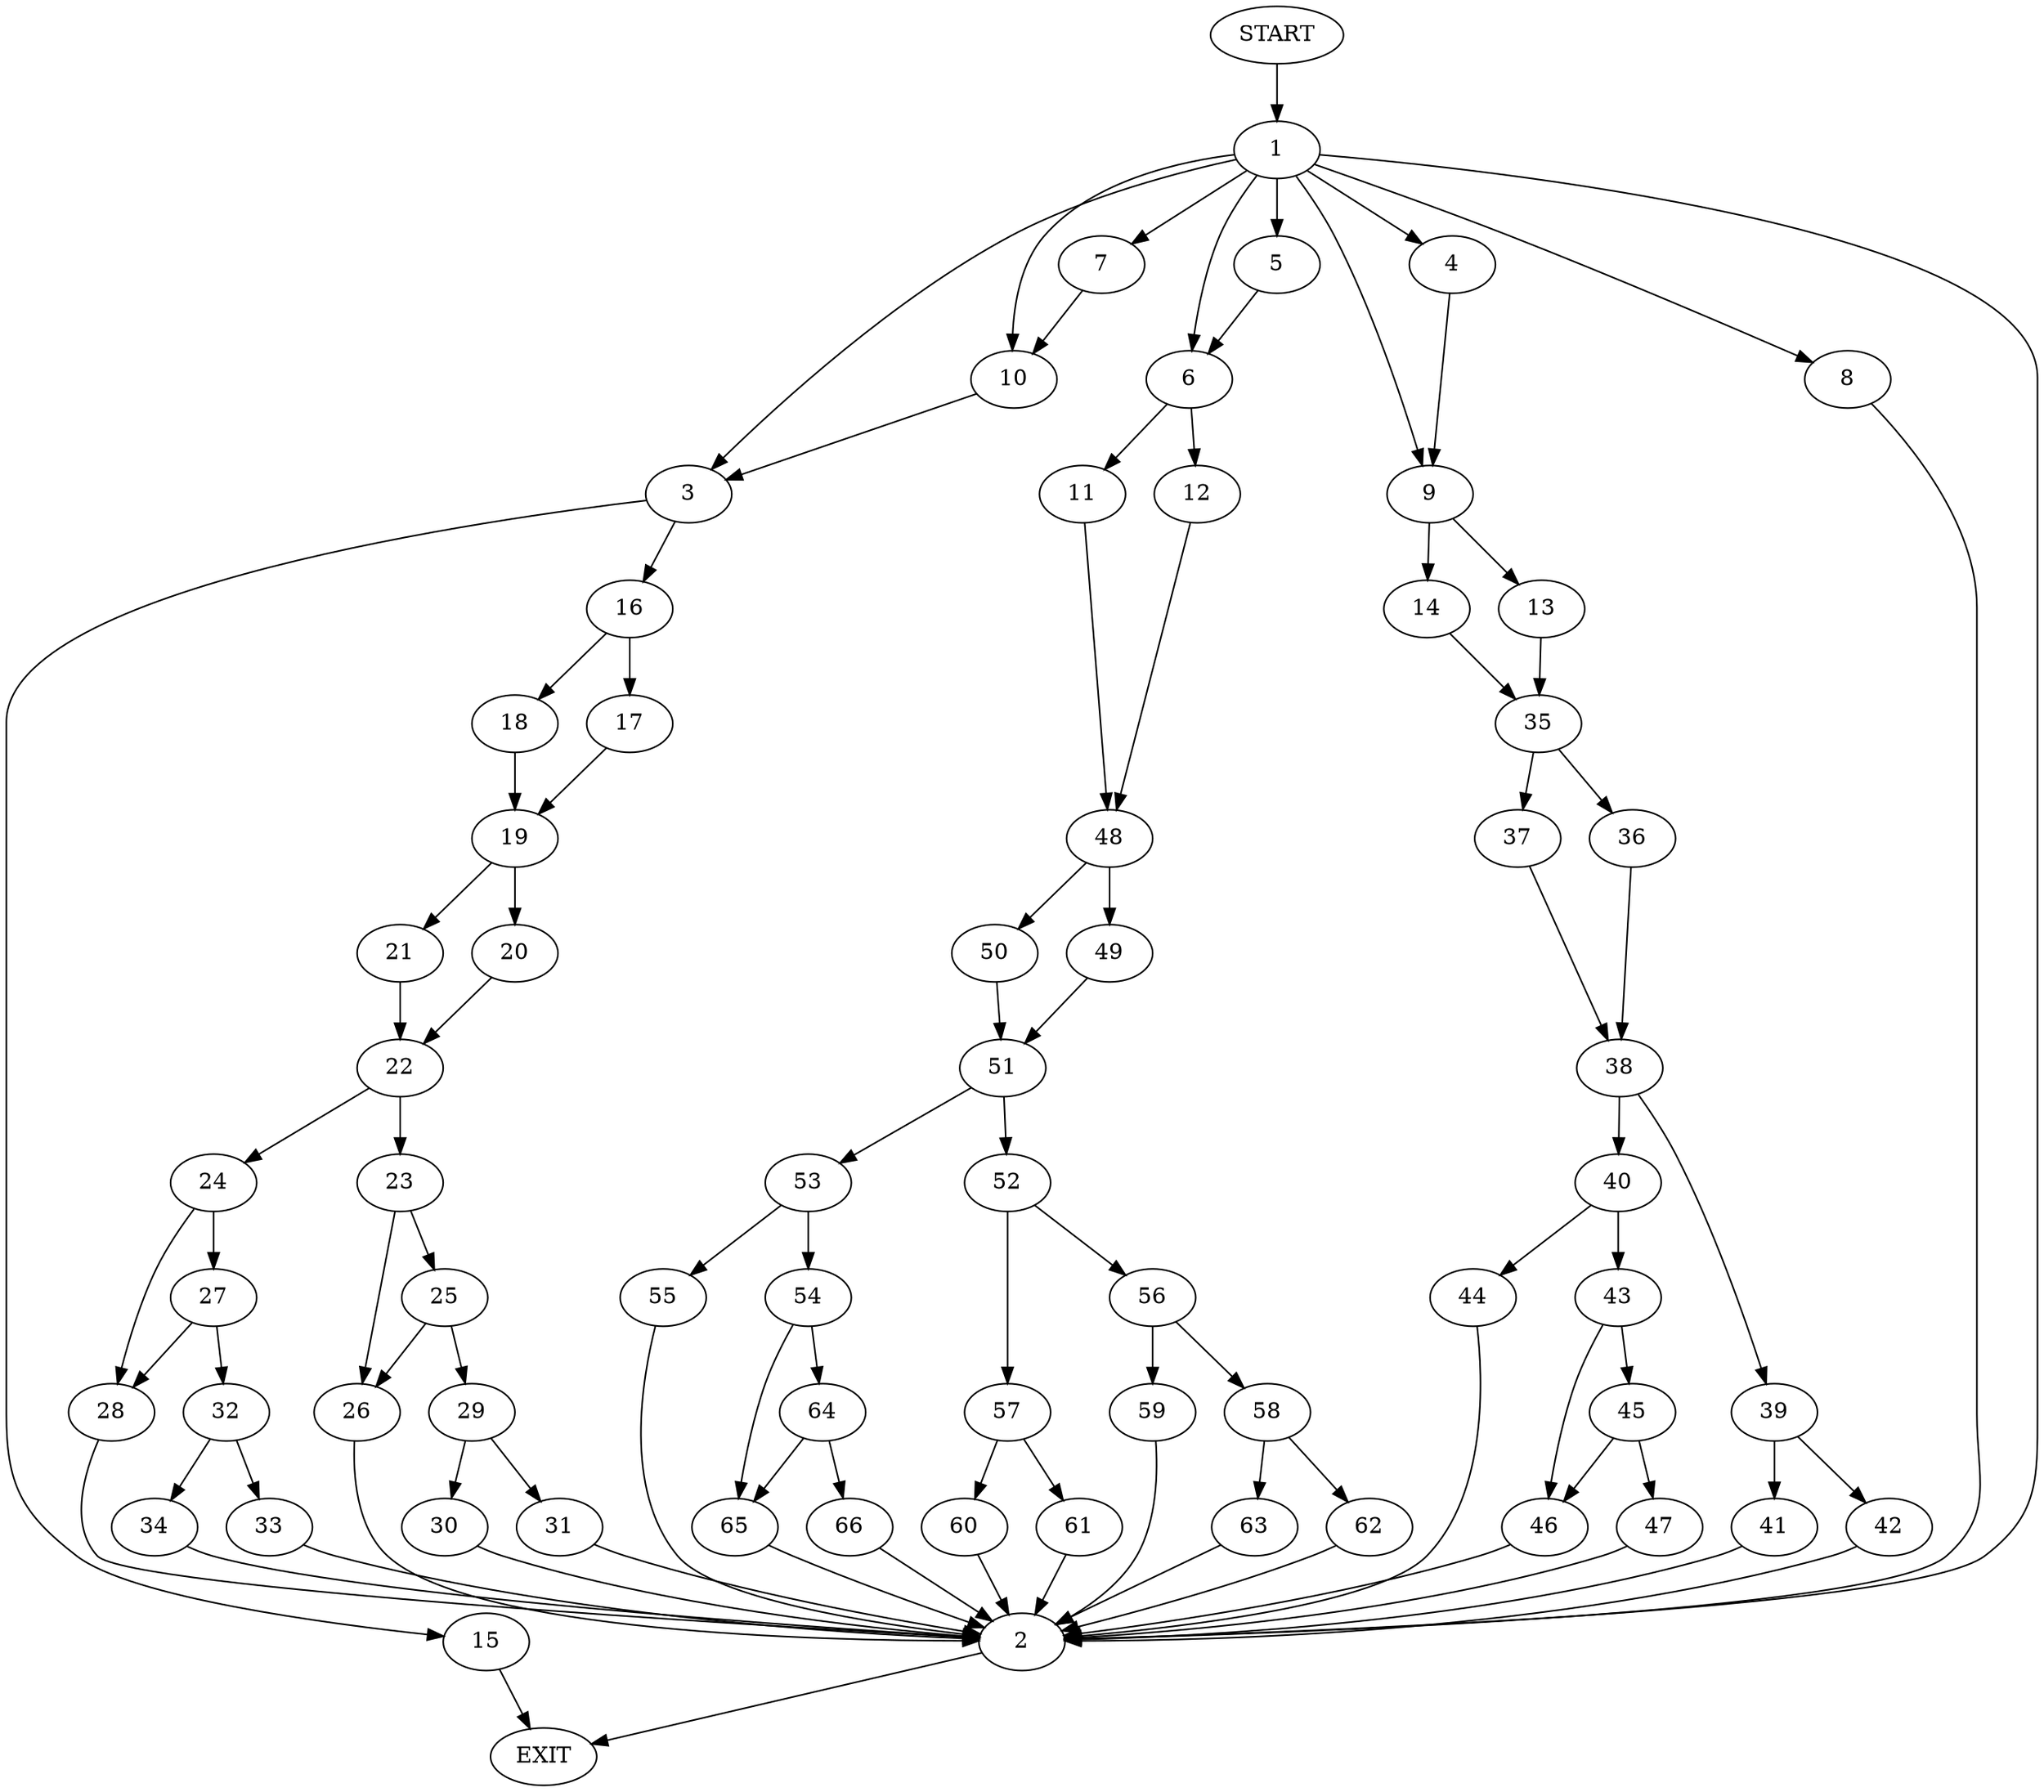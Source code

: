 digraph {
0 [label="START"]
67 [label="EXIT"]
0 -> 1
1 -> 2
1 -> 3
1 -> 4
1 -> 5
1 -> 6
1 -> 7
1 -> 8
1 -> 9
1 -> 10
6 -> 11
6 -> 12
9 -> 13
9 -> 14
4 -> 9
7 -> 10
5 -> 6
10 -> 3
8 -> 2
3 -> 15
3 -> 16
2 -> 67
16 -> 17
16 -> 18
15 -> 67
18 -> 19
17 -> 19
19 -> 20
19 -> 21
21 -> 22
20 -> 22
22 -> 23
22 -> 24
23 -> 25
23 -> 26
24 -> 27
24 -> 28
26 -> 2
25 -> 29
25 -> 26
29 -> 30
29 -> 31
31 -> 2
30 -> 2
28 -> 2
27 -> 28
27 -> 32
32 -> 33
32 -> 34
33 -> 2
34 -> 2
13 -> 35
14 -> 35
35 -> 36
35 -> 37
37 -> 38
36 -> 38
38 -> 39
38 -> 40
39 -> 41
39 -> 42
40 -> 43
40 -> 44
44 -> 2
43 -> 45
43 -> 46
45 -> 46
45 -> 47
46 -> 2
47 -> 2
42 -> 2
41 -> 2
12 -> 48
11 -> 48
48 -> 49
48 -> 50
50 -> 51
49 -> 51
51 -> 52
51 -> 53
53 -> 54
53 -> 55
52 -> 56
52 -> 57
56 -> 58
56 -> 59
57 -> 60
57 -> 61
61 -> 2
60 -> 2
59 -> 2
58 -> 62
58 -> 63
63 -> 2
62 -> 2
54 -> 64
54 -> 65
55 -> 2
64 -> 65
64 -> 66
65 -> 2
66 -> 2
}
